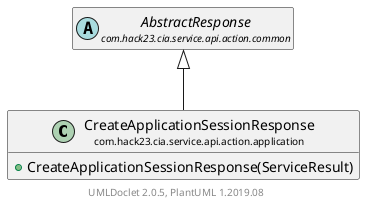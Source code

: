 @startuml
    set namespaceSeparator none
    hide empty fields
    hide empty methods

    class "<size:14>CreateApplicationSessionResponse\n<size:10>com.hack23.cia.service.api.action.application" as com.hack23.cia.service.api.action.application.CreateApplicationSessionResponse [[CreateApplicationSessionResponse.html]] {
        +CreateApplicationSessionResponse(ServiceResult)
    }

    abstract class "<size:14>AbstractResponse\n<size:10>com.hack23.cia.service.api.action.common" as com.hack23.cia.service.api.action.common.AbstractResponse [[../common/AbstractResponse.html]]

    com.hack23.cia.service.api.action.common.AbstractResponse <|-- com.hack23.cia.service.api.action.application.CreateApplicationSessionResponse

    center footer UMLDoclet 2.0.5, PlantUML 1.2019.08
@enduml
